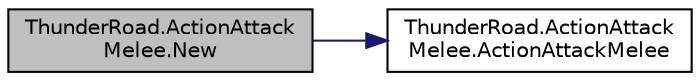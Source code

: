 digraph "ThunderRoad.ActionAttackMelee.New"
{
 // LATEX_PDF_SIZE
  edge [fontname="Helvetica",fontsize="10",labelfontname="Helvetica",labelfontsize="10"];
  node [fontname="Helvetica",fontsize="10",shape=record];
  rankdir="LR";
  Node1 [label="ThunderRoad.ActionAttack\lMelee.New",height=0.2,width=0.4,color="black", fillcolor="grey75", style="filled", fontcolor="black",tooltip="News the specified target creature."];
  Node1 -> Node2 [color="midnightblue",fontsize="10",style="solid",fontname="Helvetica"];
  Node2 [label="ThunderRoad.ActionAttack\lMelee.ActionAttackMelee",height=0.2,width=0.4,color="black", fillcolor="white", style="filled",URL="$class_thunder_road_1_1_action_attack_melee.html#a4569e0fb6428cd9a37c35840d9914cb7",tooltip="Initializes a new instance of the ActionAttackMelee class."];
}
